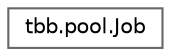 digraph "类继承关系图"
{
 // LATEX_PDF_SIZE
  bgcolor="transparent";
  edge [fontname=Helvetica,fontsize=10,labelfontname=Helvetica,labelfontsize=10];
  node [fontname=Helvetica,fontsize=10,shape=box,height=0.2,width=0.4];
  rankdir="LR";
  Node0 [id="Node000000",label="tbb.pool.Job",height=0.2,width=0.4,color="grey40", fillcolor="white", style="filled",URL="$classtbb_1_1pool_1_1_job.html",tooltip=" "];
}
